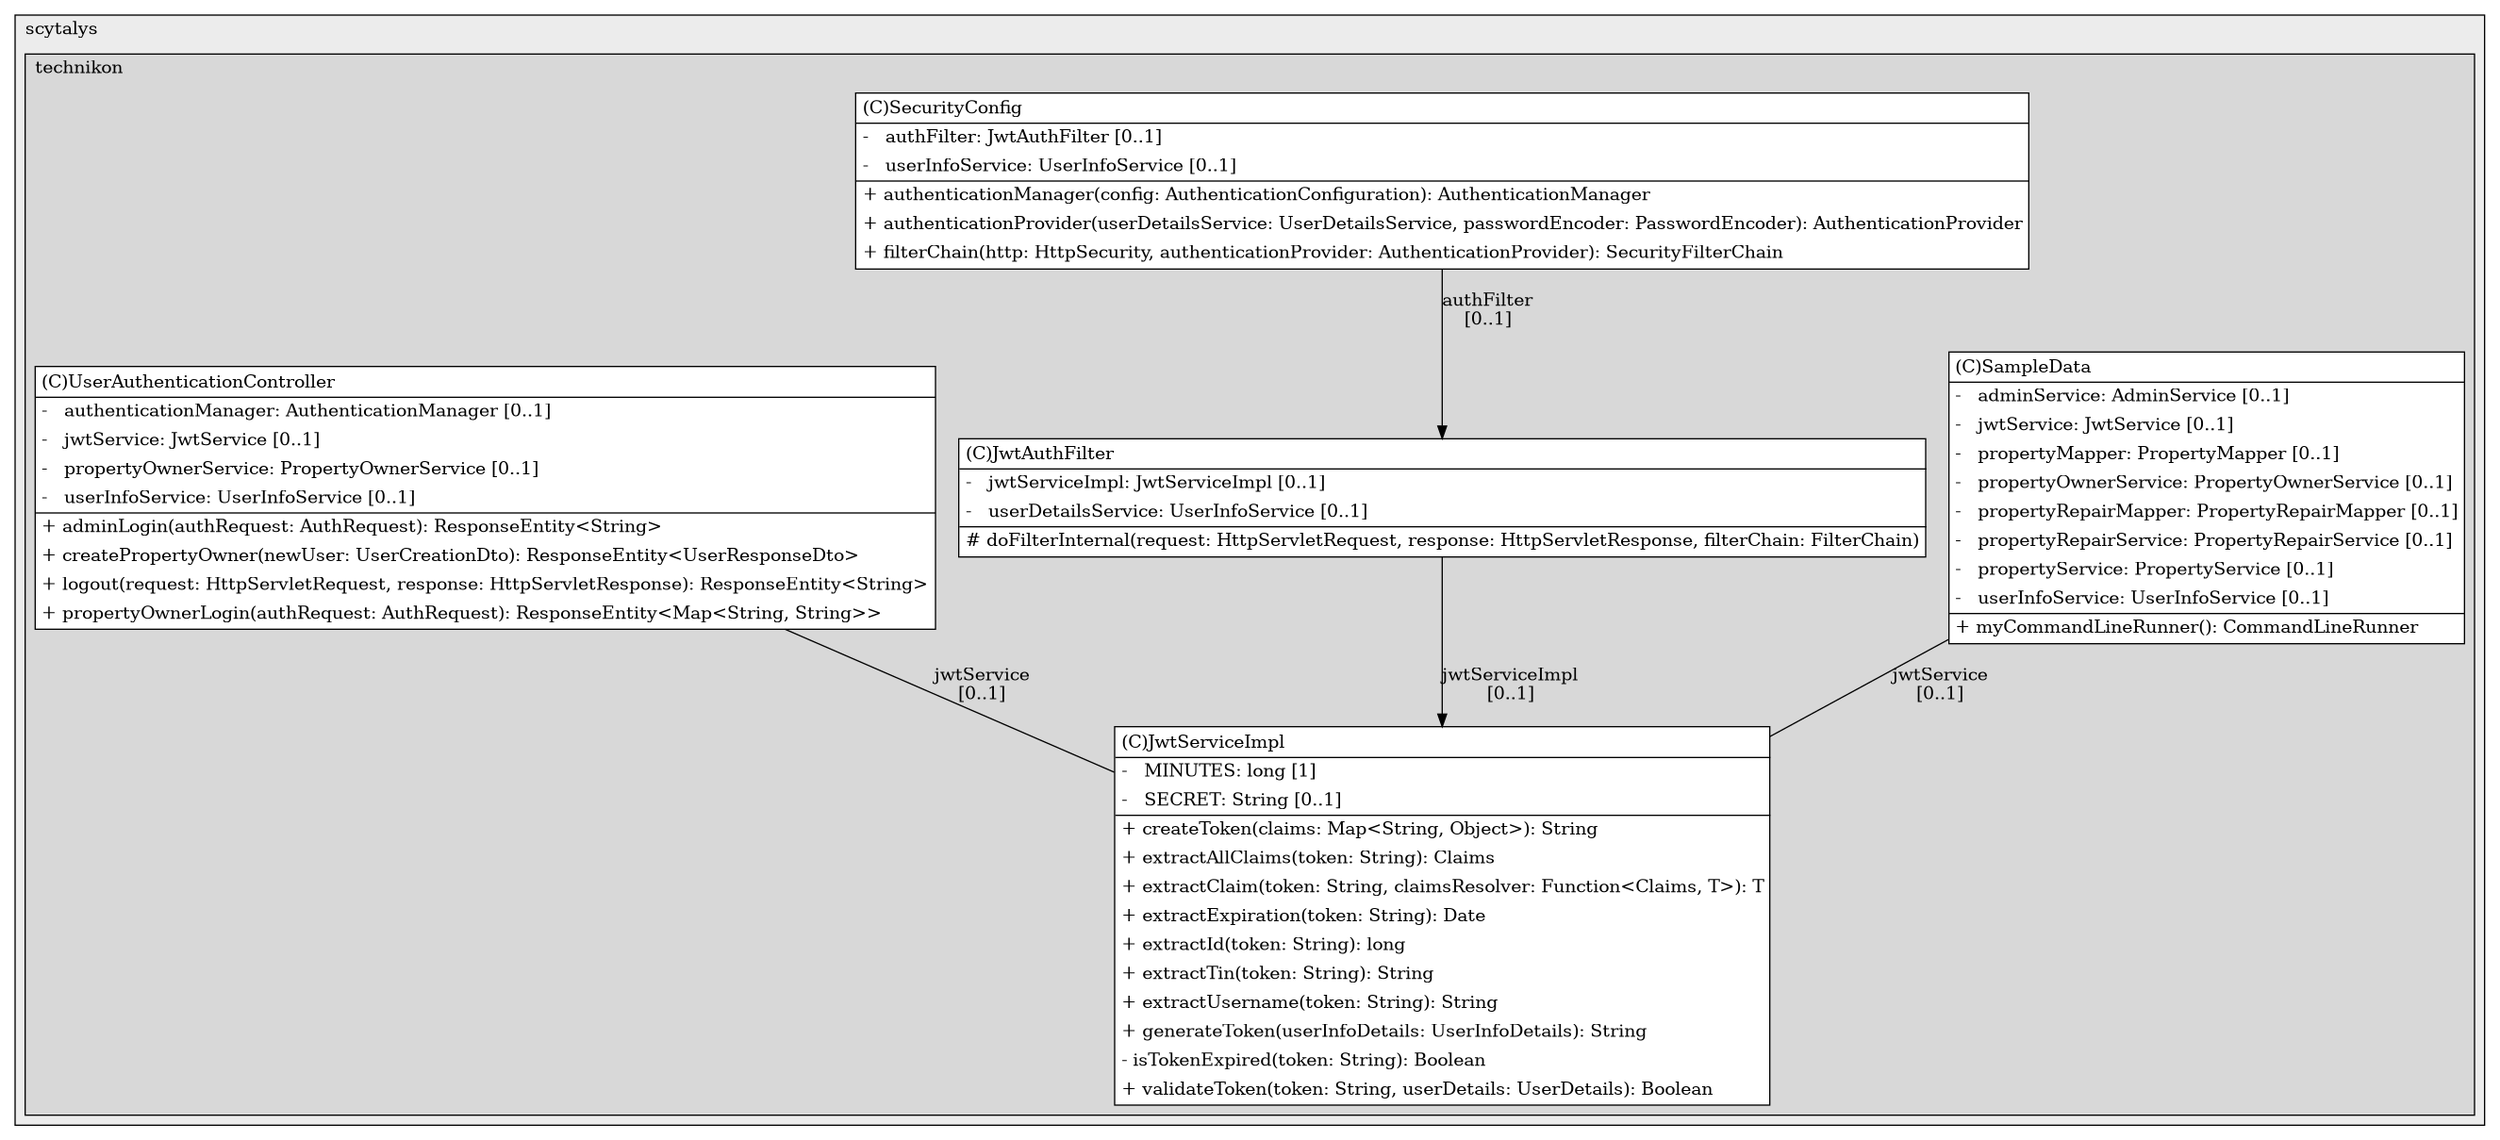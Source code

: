 @startuml

/' diagram meta data start
config=StructureConfiguration;
{
  "projectClassification": {
    "searchMode": "OpenProject", // OpenProject, AllProjects
    "includedProjects": "",
    "pathEndKeywords": "*.impl",
    "isClientPath": "",
    "isClientName": "",
    "isTestPath": "",
    "isTestName": "",
    "isMappingPath": "",
    "isMappingName": "",
    "isDataAccessPath": "",
    "isDataAccessName": "",
    "isDataStructurePath": "",
    "isDataStructureName": "",
    "isInterfaceStructuresPath": "",
    "isInterfaceStructuresName": "",
    "isEntryPointPath": "",
    "isEntryPointName": "",
    "treatFinalFieldsAsMandatory": false
  },
  "graphRestriction": {
    "classPackageExcludeFilter": "",
    "classPackageIncludeFilter": "",
    "classNameExcludeFilter": "",
    "classNameIncludeFilter": "",
    "methodNameExcludeFilter": "",
    "methodNameIncludeFilter": "",
    "removeByInheritance": "", // inheritance/annotation based filtering is done in a second step
    "removeByAnnotation": "",
    "removeByClassPackage": "", // cleanup the graph after inheritance/annotation based filtering is done
    "removeByClassName": "",
    "cutMappings": false,
    "cutEnum": true,
    "cutTests": true,
    "cutClient": true,
    "cutDataAccess": false,
    "cutInterfaceStructures": false,
    "cutDataStructures": false,
    "cutGetterAndSetter": true,
    "cutConstructors": true
  },
  "graphTraversal": {
    "forwardDepth": 6,
    "backwardDepth": 6,
    "classPackageExcludeFilter": "",
    "classPackageIncludeFilter": "",
    "classNameExcludeFilter": "",
    "classNameIncludeFilter": "",
    "methodNameExcludeFilter": "",
    "methodNameIncludeFilter": "",
    "hideMappings": false,
    "hideDataStructures": false,
    "hidePrivateMethods": true,
    "hideInterfaceCalls": true, // indirection: implementation -> interface (is hidden) -> implementation
    "onlyShowApplicationEntryPoints": false, // root node is included
    "useMethodCallsForStructureDiagram": "ForwardOnly" // ForwardOnly, BothDirections, No
  },
  "details": {
    "aggregation": "GroupByClass", // ByClass, GroupByClass, None
    "showClassGenericTypes": true,
    "showMethods": true,
    "showMethodParameterNames": true,
    "showMethodParameterTypes": true,
    "showMethodReturnType": true,
    "showPackageLevels": 2,
    "showDetailedClassStructure": true
  },
  "rootClass": "com.scytalys.technikon.security.service.JwtServiceImpl",
  "extensionCallbackMethod": "" // qualified.class.name#methodName - signature: public static String method(String)
}
diagram meta data end '/



digraph g {
    rankdir="TB"
    splines=polyline
    

'nodes 
subgraph cluster_197470096 { 
   	label=scytalys
	labeljust=l
	fillcolor="#ececec"
	style=filled
   
   subgraph cluster_882458853 { 
   	label=technikon
	labeljust=l
	fillcolor="#d8d8d8"
	style=filled
   
   JwtAuthFilter1635390624[
	label=<<TABLE BORDER="1" CELLBORDER="0" CELLPADDING="4" CELLSPACING="0">
<TR><TD ALIGN="LEFT" >(C)JwtAuthFilter</TD></TR>
<HR/>
<TR><TD ALIGN="LEFT" >-   jwtServiceImpl: JwtServiceImpl [0..1]</TD></TR>
<TR><TD ALIGN="LEFT" >-   userDetailsService: UserInfoService [0..1]</TD></TR>
<HR/>
<TR><TD ALIGN="LEFT" ># doFilterInternal(request: HttpServletRequest, response: HttpServletResponse, filterChain: FilterChain)</TD></TR>
</TABLE>>
	style=filled
	margin=0
	shape=plaintext
	fillcolor="#FFFFFF"
];

JwtServiceImpl1996202637[
	label=<<TABLE BORDER="1" CELLBORDER="0" CELLPADDING="4" CELLSPACING="0">
<TR><TD ALIGN="LEFT" >(C)JwtServiceImpl</TD></TR>
<HR/>
<TR><TD ALIGN="LEFT" >-   MINUTES: long [1]</TD></TR>
<TR><TD ALIGN="LEFT" >-   SECRET: String [0..1]</TD></TR>
<HR/>
<TR><TD ALIGN="LEFT" >+ createToken(claims: Map&lt;String, Object&gt;): String</TD></TR>
<TR><TD ALIGN="LEFT" >+ extractAllClaims(token: String): Claims</TD></TR>
<TR><TD ALIGN="LEFT" >+ extractClaim(token: String, claimsResolver: Function&lt;Claims, T&gt;): T</TD></TR>
<TR><TD ALIGN="LEFT" >+ extractExpiration(token: String): Date</TD></TR>
<TR><TD ALIGN="LEFT" >+ extractId(token: String): long</TD></TR>
<TR><TD ALIGN="LEFT" >+ extractTin(token: String): String</TD></TR>
<TR><TD ALIGN="LEFT" >+ extractUsername(token: String): String</TD></TR>
<TR><TD ALIGN="LEFT" >+ generateToken(userInfoDetails: UserInfoDetails): String</TD></TR>
<TR><TD ALIGN="LEFT" >- isTokenExpired(token: String): Boolean</TD></TR>
<TR><TD ALIGN="LEFT" >+ validateToken(token: String, userDetails: UserDetails): Boolean</TD></TR>
</TABLE>>
	style=filled
	margin=0
	shape=plaintext
	fillcolor="#FFFFFF"
];

SampleData2033362088[
	label=<<TABLE BORDER="1" CELLBORDER="0" CELLPADDING="4" CELLSPACING="0">
<TR><TD ALIGN="LEFT" >(C)SampleData</TD></TR>
<HR/>
<TR><TD ALIGN="LEFT" >-   adminService: AdminService [0..1]</TD></TR>
<TR><TD ALIGN="LEFT" >-   jwtService: JwtService [0..1]</TD></TR>
<TR><TD ALIGN="LEFT" >-   propertyMapper: PropertyMapper [0..1]</TD></TR>
<TR><TD ALIGN="LEFT" >-   propertyOwnerService: PropertyOwnerService [0..1]</TD></TR>
<TR><TD ALIGN="LEFT" >-   propertyRepairMapper: PropertyRepairMapper [0..1]</TD></TR>
<TR><TD ALIGN="LEFT" >-   propertyRepairService: PropertyRepairService [0..1]</TD></TR>
<TR><TD ALIGN="LEFT" >-   propertyService: PropertyService [0..1]</TD></TR>
<TR><TD ALIGN="LEFT" >-   userInfoService: UserInfoService [0..1]</TD></TR>
<HR/>
<TR><TD ALIGN="LEFT" >+ myCommandLineRunner(): CommandLineRunner</TD></TR>
</TABLE>>
	style=filled
	margin=0
	shape=plaintext
	fillcolor="#FFFFFF"
];

SecurityConfig1555090538[
	label=<<TABLE BORDER="1" CELLBORDER="0" CELLPADDING="4" CELLSPACING="0">
<TR><TD ALIGN="LEFT" >(C)SecurityConfig</TD></TR>
<HR/>
<TR><TD ALIGN="LEFT" >-   authFilter: JwtAuthFilter [0..1]</TD></TR>
<TR><TD ALIGN="LEFT" >-   userInfoService: UserInfoService [0..1]</TD></TR>
<HR/>
<TR><TD ALIGN="LEFT" >+ authenticationManager(config: AuthenticationConfiguration): AuthenticationManager</TD></TR>
<TR><TD ALIGN="LEFT" >+ authenticationProvider(userDetailsService: UserDetailsService, passwordEncoder: PasswordEncoder): AuthenticationProvider</TD></TR>
<TR><TD ALIGN="LEFT" >+ filterChain(http: HttpSecurity, authenticationProvider: AuthenticationProvider): SecurityFilterChain</TD></TR>
</TABLE>>
	style=filled
	margin=0
	shape=plaintext
	fillcolor="#FFFFFF"
];

UserAuthenticationController1177102140[
	label=<<TABLE BORDER="1" CELLBORDER="0" CELLPADDING="4" CELLSPACING="0">
<TR><TD ALIGN="LEFT" >(C)UserAuthenticationController</TD></TR>
<HR/>
<TR><TD ALIGN="LEFT" >-   authenticationManager: AuthenticationManager [0..1]</TD></TR>
<TR><TD ALIGN="LEFT" >-   jwtService: JwtService [0..1]</TD></TR>
<TR><TD ALIGN="LEFT" >-   propertyOwnerService: PropertyOwnerService [0..1]</TD></TR>
<TR><TD ALIGN="LEFT" >-   userInfoService: UserInfoService [0..1]</TD></TR>
<HR/>
<TR><TD ALIGN="LEFT" >+ adminLogin(authRequest: AuthRequest): ResponseEntity&lt;String&gt;</TD></TR>
<TR><TD ALIGN="LEFT" >+ createPropertyOwner(newUser: UserCreationDto): ResponseEntity&lt;UserResponseDto&gt;</TD></TR>
<TR><TD ALIGN="LEFT" >+ logout(request: HttpServletRequest, response: HttpServletResponse): ResponseEntity&lt;String&gt;</TD></TR>
<TR><TD ALIGN="LEFT" >+ propertyOwnerLogin(authRequest: AuthRequest): ResponseEntity&lt;Map&lt;String, String&gt;&gt;</TD></TR>
</TABLE>>
	style=filled
	margin=0
	shape=plaintext
	fillcolor="#FFFFFF"
];
} 
} 

'edges    
JwtAuthFilter1635390624 -> JwtServiceImpl1996202637[label="jwtServiceImpl
[0..1]"];
SampleData2033362088 -> JwtServiceImpl1996202637[label="jwtService
[0..1]", arrowhead=none];
SecurityConfig1555090538 -> JwtAuthFilter1635390624[label="authFilter
[0..1]"];
UserAuthenticationController1177102140 -> JwtServiceImpl1996202637[label="jwtService
[0..1]", arrowhead=none];
    
}
@enduml
